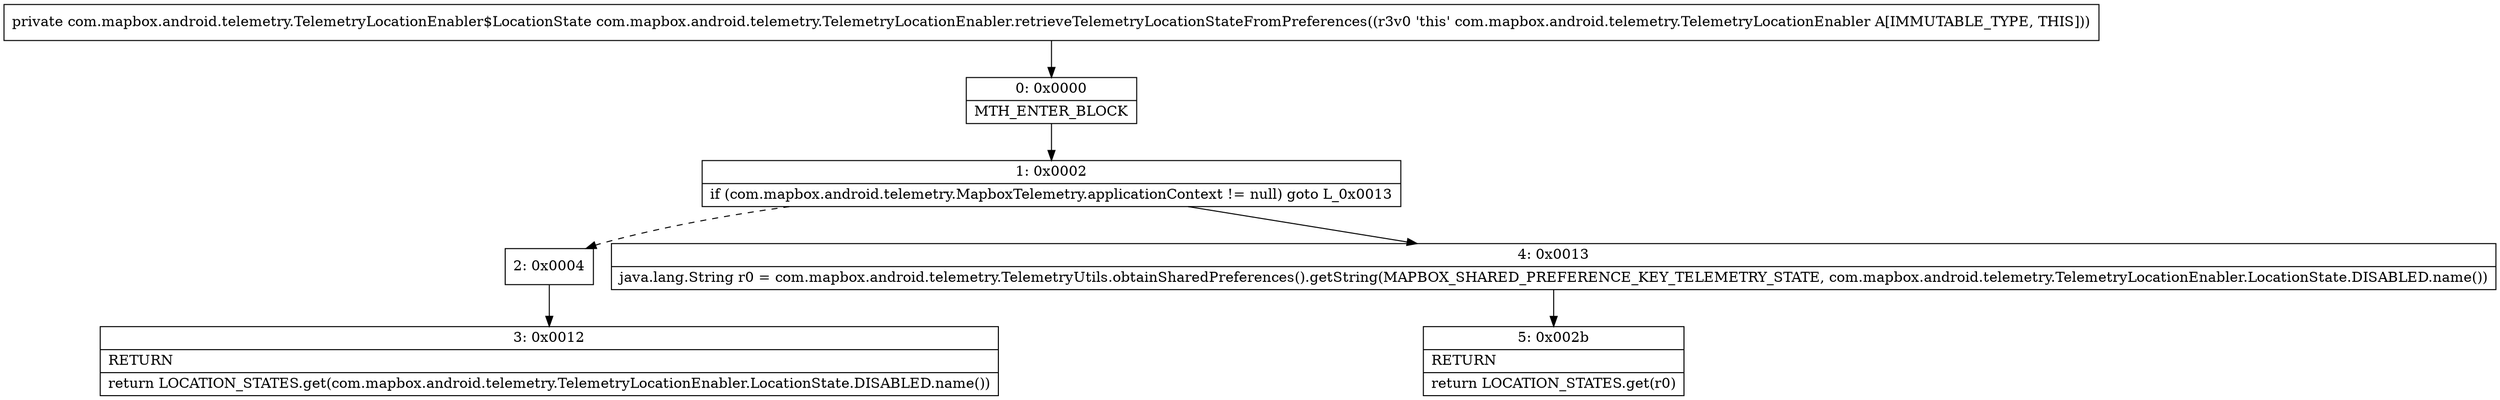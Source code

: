 digraph "CFG forcom.mapbox.android.telemetry.TelemetryLocationEnabler.retrieveTelemetryLocationStateFromPreferences()Lcom\/mapbox\/android\/telemetry\/TelemetryLocationEnabler$LocationState;" {
Node_0 [shape=record,label="{0\:\ 0x0000|MTH_ENTER_BLOCK\l}"];
Node_1 [shape=record,label="{1\:\ 0x0002|if (com.mapbox.android.telemetry.MapboxTelemetry.applicationContext != null) goto L_0x0013\l}"];
Node_2 [shape=record,label="{2\:\ 0x0004}"];
Node_3 [shape=record,label="{3\:\ 0x0012|RETURN\l|return LOCATION_STATES.get(com.mapbox.android.telemetry.TelemetryLocationEnabler.LocationState.DISABLED.name())\l}"];
Node_4 [shape=record,label="{4\:\ 0x0013|java.lang.String r0 = com.mapbox.android.telemetry.TelemetryUtils.obtainSharedPreferences().getString(MAPBOX_SHARED_PREFERENCE_KEY_TELEMETRY_STATE, com.mapbox.android.telemetry.TelemetryLocationEnabler.LocationState.DISABLED.name())\l}"];
Node_5 [shape=record,label="{5\:\ 0x002b|RETURN\l|return LOCATION_STATES.get(r0)\l}"];
MethodNode[shape=record,label="{private com.mapbox.android.telemetry.TelemetryLocationEnabler$LocationState com.mapbox.android.telemetry.TelemetryLocationEnabler.retrieveTelemetryLocationStateFromPreferences((r3v0 'this' com.mapbox.android.telemetry.TelemetryLocationEnabler A[IMMUTABLE_TYPE, THIS])) }"];
MethodNode -> Node_0;
Node_0 -> Node_1;
Node_1 -> Node_2[style=dashed];
Node_1 -> Node_4;
Node_2 -> Node_3;
Node_4 -> Node_5;
}

